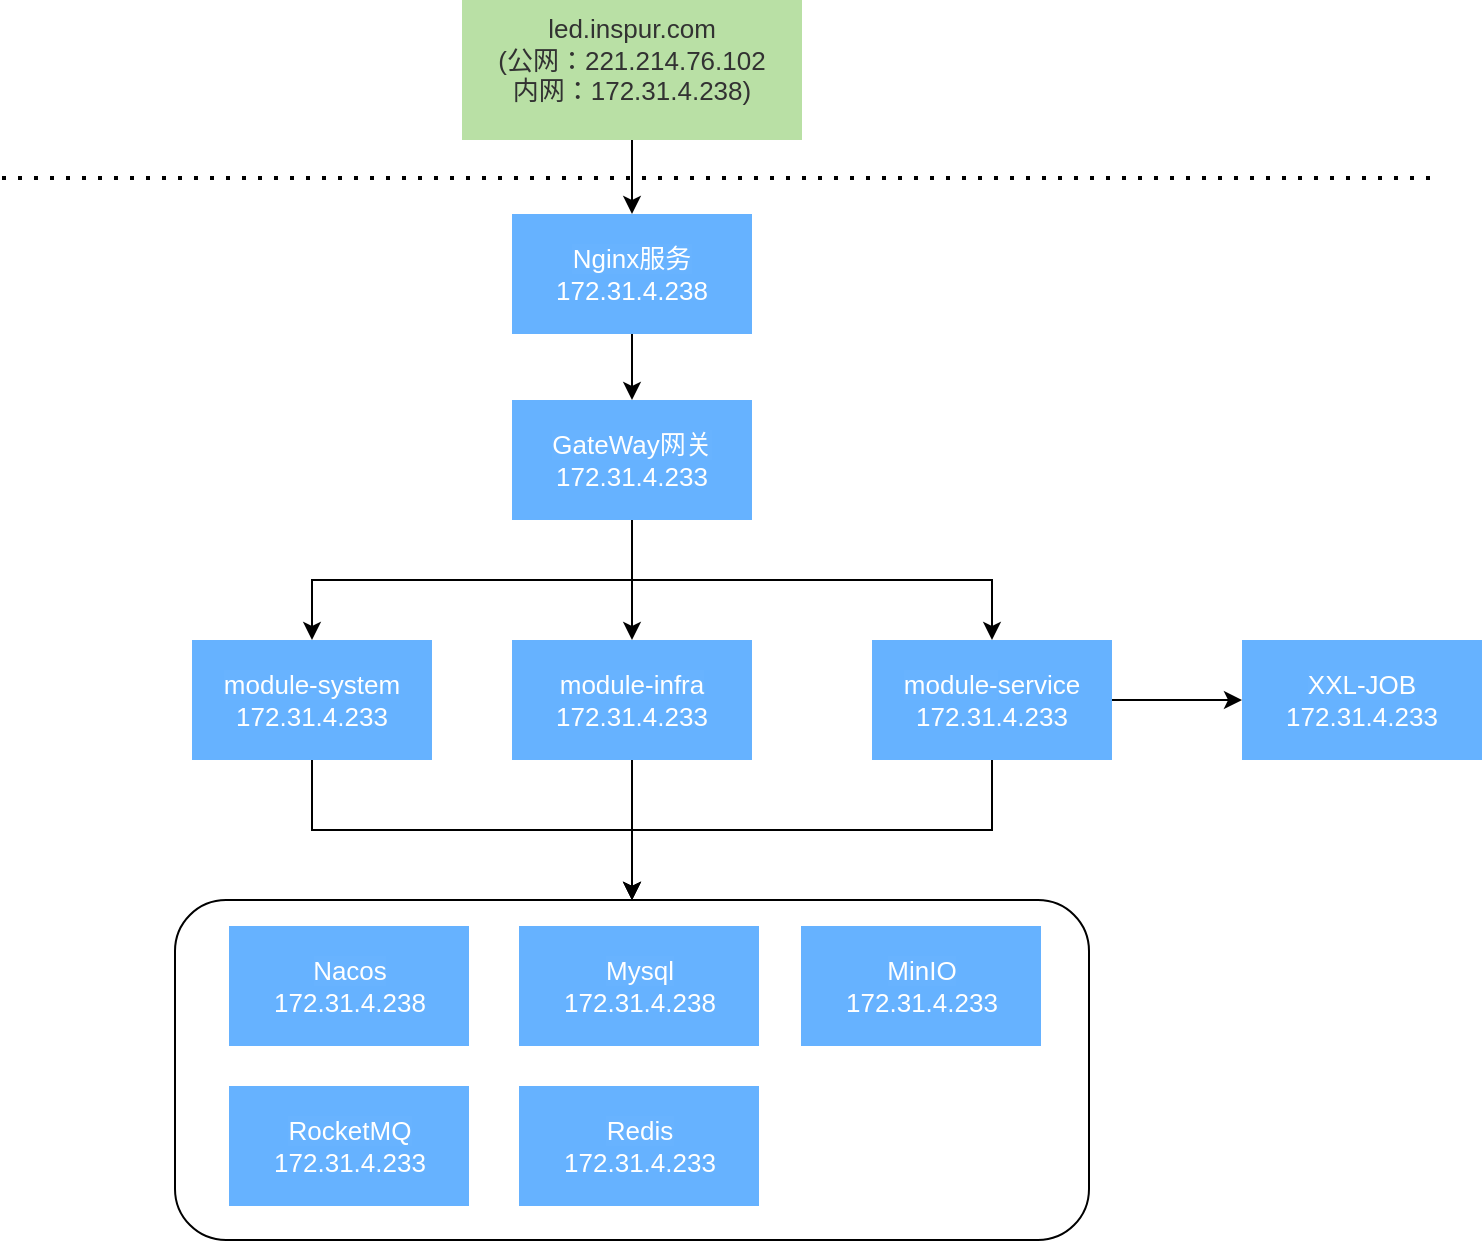 <mxfile version="26.0.11">
  <diagram name="第 1 页" id="v4bv4H6wGKnXhYn1X28j">
    <mxGraphModel dx="1365" dy="808" grid="1" gridSize="10" guides="1" tooltips="1" connect="1" arrows="1" fold="1" page="1" pageScale="1" pageWidth="2339" pageHeight="3300" math="0" shadow="0">
      <root>
        <mxCell id="0" />
        <mxCell id="1" parent="0" />
        <mxCell id="YQaEqnDoe5XjPp9XFCwa-3" value="" style="edgeStyle=orthogonalEdgeStyle;rounded=0;orthogonalLoop=1;jettySize=auto;html=1;" edge="1" parent="1" source="YQaEqnDoe5XjPp9XFCwa-1" target="YQaEqnDoe5XjPp9XFCwa-2">
          <mxGeometry relative="1" as="geometry" />
        </mxCell>
        <mxCell id="YQaEqnDoe5XjPp9XFCwa-1" value="&lt;span style=&quot;font-family: &amp;quot;Microsoft YaHei&amp;quot;, 微软雅黑, Arial; font-size: 13px; background-color: rgba(255, 255, 255, 0.01);&quot;&gt;&lt;font style=&quot;&quot;&gt;Nginx服务&lt;/font&gt;&lt;/span&gt;&lt;div style=&quot;resize: none; outline: none; font-size: 13px; font-family: &amp;quot;Microsoft YaHei&amp;quot;, 微软雅黑, Arial;&quot;&gt;&lt;font style=&quot;&quot;&gt;172.31.4.238&lt;/font&gt;&lt;/div&gt;" style="rounded=0;whiteSpace=wrap;html=1;strokeColor=none;fillColor=light-dark(#66B2FF,#EDEDED);fontColor=light-dark(#ffffff, #ededed);fontStyle=0" vertex="1" parent="1">
          <mxGeometry x="455" y="197" width="120" height="60" as="geometry" />
        </mxCell>
        <mxCell id="YQaEqnDoe5XjPp9XFCwa-32" value="" style="edgeStyle=orthogonalEdgeStyle;rounded=0;orthogonalLoop=1;jettySize=auto;html=1;" edge="1" parent="1" source="YQaEqnDoe5XjPp9XFCwa-2" target="YQaEqnDoe5XjPp9XFCwa-17">
          <mxGeometry relative="1" as="geometry" />
        </mxCell>
        <mxCell id="YQaEqnDoe5XjPp9XFCwa-33" style="edgeStyle=orthogonalEdgeStyle;rounded=0;orthogonalLoop=1;jettySize=auto;html=1;exitX=0.5;exitY=1;exitDx=0;exitDy=0;entryX=0.5;entryY=0;entryDx=0;entryDy=0;" edge="1" parent="1" source="YQaEqnDoe5XjPp9XFCwa-2" target="YQaEqnDoe5XjPp9XFCwa-14">
          <mxGeometry relative="1" as="geometry" />
        </mxCell>
        <mxCell id="YQaEqnDoe5XjPp9XFCwa-34" style="edgeStyle=orthogonalEdgeStyle;rounded=0;orthogonalLoop=1;jettySize=auto;html=1;entryX=0.5;entryY=0;entryDx=0;entryDy=0;exitX=0.5;exitY=1;exitDx=0;exitDy=0;" edge="1" parent="1" source="YQaEqnDoe5XjPp9XFCwa-2" target="YQaEqnDoe5XjPp9XFCwa-18">
          <mxGeometry relative="1" as="geometry">
            <mxPoint x="520" y="350" as="sourcePoint" />
            <Array as="points">
              <mxPoint x="515" y="380" />
              <mxPoint x="695" y="380" />
            </Array>
          </mxGeometry>
        </mxCell>
        <mxCell id="YQaEqnDoe5XjPp9XFCwa-2" value="&lt;span style=&quot;font-family: &amp;quot;Microsoft YaHei&amp;quot;, 微软雅黑, Arial; font-size: 13px; background-color: rgba(255, 255, 255, 0.01);&quot;&gt;GateWay网关&lt;/span&gt;&lt;div style=&quot;resize: none; outline: none; font-size: 13px; font-family: &amp;quot;Microsoft YaHei&amp;quot;, 微软雅黑, Arial;&quot;&gt;172.31.4.233&lt;/div&gt;" style="rounded=0;whiteSpace=wrap;html=1;strokeColor=none;fillColor=light-dark(#66B2FF,#EDEDED);fontColor=light-dark(#ffffff, #ededed);fontStyle=0" vertex="1" parent="1">
          <mxGeometry x="455" y="290" width="120" height="60" as="geometry" />
        </mxCell>
        <mxCell id="YQaEqnDoe5XjPp9XFCwa-6" value="" style="endArrow=none;dashed=1;html=1;dashPattern=1 3;strokeWidth=2;rounded=0;" edge="1" parent="1">
          <mxGeometry width="50" height="50" relative="1" as="geometry">
            <mxPoint x="200" y="179" as="sourcePoint" />
            <mxPoint x="920" y="179" as="targetPoint" />
          </mxGeometry>
        </mxCell>
        <mxCell id="YQaEqnDoe5XjPp9XFCwa-7" value="&lt;span style=&quot;font-family: &amp;quot;Microsoft YaHei&amp;quot;, 微软雅黑, Arial; font-size: 13px; background-color: rgba(255, 255, 255, 0.01);&quot;&gt;XXL-JOB&lt;/span&gt;&lt;div&gt;&lt;div style=&quot;resize: none; outline: none; font-size: 13px; font-family: &amp;quot;Microsoft YaHei&amp;quot;, 微软雅黑, Arial;&quot;&gt;172.31.4.233&lt;/div&gt;&lt;/div&gt;" style="rounded=0;whiteSpace=wrap;html=1;strokeColor=none;fillColor=light-dark(#66B2FF,#EDEDED);fontColor=light-dark(#ffffff, #ededed);fontStyle=0" vertex="1" parent="1">
          <mxGeometry x="820" y="410" width="120" height="60" as="geometry" />
        </mxCell>
        <mxCell id="YQaEqnDoe5XjPp9XFCwa-70" style="edgeStyle=orthogonalEdgeStyle;rounded=0;orthogonalLoop=1;jettySize=auto;html=1;entryX=0.5;entryY=0;entryDx=0;entryDy=0;" edge="1" parent="1" source="YQaEqnDoe5XjPp9XFCwa-14" target="YQaEqnDoe5XjPp9XFCwa-53">
          <mxGeometry relative="1" as="geometry" />
        </mxCell>
        <mxCell id="YQaEqnDoe5XjPp9XFCwa-14" value="&lt;span style=&quot;font-family: &amp;quot;Microsoft YaHei&amp;quot;, 微软雅黑, Arial; font-size: 13px; background-color: rgba(255, 255, 255, 0.01);&quot;&gt;module-system&lt;/span&gt;&lt;div&gt;&lt;div&gt;&lt;div style=&quot;resize: none; outline: none; font-size: 13px; font-family: &amp;quot;Microsoft YaHei&amp;quot;, 微软雅黑, Arial;&quot;&gt;172.31.4.233&lt;/div&gt;&lt;/div&gt;&lt;/div&gt;" style="rounded=0;whiteSpace=wrap;html=1;strokeColor=none;fillColor=light-dark(#66B2FF,#EDEDED);fontColor=light-dark(#ffffff, #ededed);fontStyle=0" vertex="1" parent="1">
          <mxGeometry x="295" y="410" width="120" height="60" as="geometry" />
        </mxCell>
        <mxCell id="YQaEqnDoe5XjPp9XFCwa-69" style="edgeStyle=orthogonalEdgeStyle;rounded=0;orthogonalLoop=1;jettySize=auto;html=1;entryX=0.5;entryY=0;entryDx=0;entryDy=0;" edge="1" parent="1" source="YQaEqnDoe5XjPp9XFCwa-17" target="YQaEqnDoe5XjPp9XFCwa-53">
          <mxGeometry relative="1" as="geometry" />
        </mxCell>
        <mxCell id="YQaEqnDoe5XjPp9XFCwa-17" value="&lt;span style=&quot;font-family: &amp;quot;Microsoft YaHei&amp;quot;, 微软雅黑, Arial; font-size: 13px; background-color: rgba(255, 255, 255, 0.01);&quot;&gt;module-infra&lt;/span&gt;&lt;div&gt;&lt;div&gt;&lt;div style=&quot;resize: none; outline: none; font-size: 13px; font-family: &amp;quot;Microsoft YaHei&amp;quot;, 微软雅黑, Arial;&quot;&gt;172.31.4.233&lt;/div&gt;&lt;/div&gt;&lt;/div&gt;" style="rounded=0;whiteSpace=wrap;html=1;strokeColor=none;fillColor=light-dark(#66B2FF,#EDEDED);fontColor=light-dark(#ffffff, #ededed);fontStyle=0" vertex="1" parent="1">
          <mxGeometry x="455" y="410" width="120" height="60" as="geometry" />
        </mxCell>
        <mxCell id="YQaEqnDoe5XjPp9XFCwa-60" value="" style="edgeStyle=orthogonalEdgeStyle;rounded=0;orthogonalLoop=1;jettySize=auto;html=1;" edge="1" parent="1" source="YQaEqnDoe5XjPp9XFCwa-18" target="YQaEqnDoe5XjPp9XFCwa-7">
          <mxGeometry relative="1" as="geometry" />
        </mxCell>
        <mxCell id="YQaEqnDoe5XjPp9XFCwa-71" style="edgeStyle=orthogonalEdgeStyle;rounded=0;orthogonalLoop=1;jettySize=auto;html=1;entryX=0.5;entryY=0;entryDx=0;entryDy=0;" edge="1" parent="1" source="YQaEqnDoe5XjPp9XFCwa-18" target="YQaEqnDoe5XjPp9XFCwa-53">
          <mxGeometry relative="1" as="geometry" />
        </mxCell>
        <mxCell id="YQaEqnDoe5XjPp9XFCwa-18" value="&lt;span style=&quot;font-family: &amp;quot;Microsoft YaHei&amp;quot;, 微软雅黑, Arial; font-size: 13px; background-color: rgba(255, 255, 255, 0.01);&quot;&gt;module-&lt;/span&gt;&lt;span style=&quot;background-color: transparent; color: light-dark(rgb(255, 255, 255), rgb(237, 237, 237)); font-family: &amp;quot;Microsoft YaHei&amp;quot;, 微软雅黑, Arial; font-size: 13px;&quot;&gt;service&lt;/span&gt;&lt;div&gt;&lt;span style=&quot;font-family: &amp;quot;Microsoft YaHei&amp;quot;, 微软雅黑, Arial; font-size: 13px; background-color: transparent; color: light-dark(rgb(255, 255, 255), rgb(237, 237, 237));&quot;&gt;172.31.4.233&lt;/span&gt;&lt;/div&gt;" style="rounded=0;whiteSpace=wrap;html=1;strokeColor=none;fillColor=light-dark(#66B2FF,#EDEDED);fontColor=light-dark(#ffffff, #ededed);fontStyle=0" vertex="1" parent="1">
          <mxGeometry x="635" y="410" width="120" height="60" as="geometry" />
        </mxCell>
        <mxCell id="YQaEqnDoe5XjPp9XFCwa-31" value="" style="edgeStyle=orthogonalEdgeStyle;rounded=0;orthogonalLoop=1;jettySize=auto;html=1;" edge="1" parent="1" source="YQaEqnDoe5XjPp9XFCwa-30" target="YQaEqnDoe5XjPp9XFCwa-1">
          <mxGeometry relative="1" as="geometry" />
        </mxCell>
        <UserObject label="&lt;span style=&quot;color: rgb(50, 50, 50); font-family: &amp;quot;Microsoft YaHei&amp;quot;, 微软雅黑, Arial; font-size: 13px; font-style: normal; font-variant-ligatures: normal; font-variant-caps: normal; font-weight: 400; letter-spacing: normal; orphans: 2; text-indent: 0px; text-transform: none; widows: 2; word-spacing: 0px; -webkit-text-stroke-width: 0px; white-space: normal; text-decoration-thickness: initial; text-decoration-style: initial; text-decoration-color: initial; float: none; display: inline !important;&quot;&gt;led.inspur.com&lt;/span&gt;&lt;br style=&quot;color: rgb(50, 50, 50); font-family: &amp;quot;Microsoft YaHei&amp;quot;, 微软雅黑, Arial; font-size: 13px; font-style: normal; font-variant-ligatures: normal; font-variant-caps: normal; font-weight: 400; letter-spacing: normal; orphans: 2; text-indent: 0px; text-transform: none; widows: 2; word-spacing: 0px; -webkit-text-stroke-width: 0px; white-space: normal; text-decoration-thickness: initial; text-decoration-style: initial; text-decoration-color: initial;&quot;&gt;&lt;span style=&quot;color: rgb(50, 50, 50); font-family: &amp;quot;Microsoft YaHei&amp;quot;, 微软雅黑, Arial; font-size: 13px; font-style: normal; font-variant-ligatures: normal; font-variant-caps: normal; font-weight: 400; letter-spacing: normal; orphans: 2; text-indent: 0px; text-transform: none; widows: 2; word-spacing: 0px; -webkit-text-stroke-width: 0px; white-space: normal; text-decoration-thickness: initial; text-decoration-style: initial; text-decoration-color: initial; float: none; display: inline !important;&quot;&gt;(公网：221.214.76.102&lt;/span&gt;&lt;div style=&quot;resize: none; outline: none; font-size: 13px; color: rgb(50, 50, 50); font-family: &amp;quot;Microsoft YaHei&amp;quot;, 微软雅黑, Arial; font-style: normal; font-variant-ligatures: normal; font-variant-caps: normal; font-weight: 400; letter-spacing: normal; orphans: 2; text-indent: 0px; text-transform: none; widows: 2; word-spacing: 0px; -webkit-text-stroke-width: 0px; white-space: normal; text-decoration-thickness: initial; text-decoration-style: initial; text-decoration-color: initial;&quot;&gt;内网：172.31.4.238&lt;span style=&quot;font-size: inherit;&quot;&gt;)&lt;/span&gt;&lt;/div&gt;" link="&lt;span style=&quot;color: rgb(50, 50, 50); font-family: &amp;quot;Microsoft YaHei&amp;quot;, 微软雅黑, Arial; font-size: 13px; font-style: normal; font-variant-ligatures: normal; font-variant-caps: normal; font-weight: 400; letter-spacing: normal; orphans: 2; text-align: center; text-indent: 0px; text-transform: none; widows: 2; word-spacing: 0px; -webkit-text-stroke-width: 0px; white-space: normal; background-color: rgba(255, 255, 255, 0.01); text-decoration-thickness: initial; text-decoration-style: initial; text-decoration-color: initial; display: inline !important; float: none;&quot;&gt;led.inspur.com&lt;/span&gt;&lt;br style=&quot;color: rgb(50, 50, 50); font-family: &amp;quot;Microsoft YaHei&amp;quot;, 微软雅黑, Arial; font-size: 13px; font-style: normal; font-variant-ligatures: normal; font-variant-caps: normal; font-weight: 400; letter-spacing: normal; orphans: 2; text-align: center; text-indent: 0px; text-transform: none; widows: 2; word-spacing: 0px; -webkit-text-stroke-width: 0px; white-space: normal; text-decoration-thickness: initial; text-decoration-style: initial; text-decoration-color: initial;&quot;&gt;&lt;span style=&quot;color: rgb(50, 50, 50); font-family: &amp;quot;Microsoft YaHei&amp;quot;, 微软雅黑, Arial; font-size: 13px; font-style: normal; font-variant-ligatures: normal; font-variant-caps: normal; font-weight: 400; letter-spacing: normal; orphans: 2; text-align: center; text-indent: 0px; text-transform: none; widows: 2; word-spacing: 0px; -webkit-text-stroke-width: 0px; white-space: normal; background-color: rgba(255, 255, 255, 0.01); text-decoration-thickness: initial; text-decoration-style: initial; text-decoration-color: initial; display: inline !important; float: none;&quot;&gt;(公网：221.214.76.102&lt;/span&gt;&lt;div style=&quot;resize: none; outline: none; font-size: 13px; color: rgb(50, 50, 50); font-family: &amp;quot;Microsoft YaHei&amp;quot;, 微软雅黑, Arial; font-style: normal; font-variant-ligatures: normal; font-variant-caps: normal; font-weight: 400; letter-spacing: normal; orphans: 2; text-align: center; text-indent: 0px; text-transform: none; widows: 2; word-spacing: 0px; -webkit-text-stroke-width: 0px; white-space: normal; text-decoration-thickness: initial; text-decoration-style: initial; text-decoration-color: initial;&quot;&gt;内网：172.31.4.238&lt;span style=&quot;font-size: inherit;&quot;&gt;)&lt;/span&gt;&lt;/div&gt;" id="YQaEqnDoe5XjPp9XFCwa-30">
          <mxCell style="text;whiteSpace=wrap;html=1;align=center;labelBackgroundColor=none;fillColor=#B9E0A5;gradientColor=none;" vertex="1" parent="1">
            <mxGeometry x="430" y="90" width="170" height="70" as="geometry" />
          </mxCell>
        </UserObject>
        <mxCell id="YQaEqnDoe5XjPp9XFCwa-59" value="" style="group" vertex="1" connectable="0" parent="1">
          <mxGeometry x="286.5" y="540" width="457" height="170" as="geometry" />
        </mxCell>
        <mxCell id="YQaEqnDoe5XjPp9XFCwa-53" value="" style="rounded=1;whiteSpace=wrap;html=1;fillColor=none;" vertex="1" parent="YQaEqnDoe5XjPp9XFCwa-59">
          <mxGeometry width="457" height="170" as="geometry" />
        </mxCell>
        <mxCell id="YQaEqnDoe5XjPp9XFCwa-8" value="&lt;span style=&quot;font-family: &amp;quot;Microsoft YaHei&amp;quot;, 微软雅黑, Arial; font-size: 13px; background-color: rgba(255, 255, 255, 0.01);&quot;&gt;RocketMQ&lt;/span&gt;&lt;div&gt;&lt;div&gt;&lt;div style=&quot;resize: none; outline: none; font-size: 13px; font-family: &amp;quot;Microsoft YaHei&amp;quot;, 微软雅黑, Arial;&quot;&gt;172.31.4.233&lt;/div&gt;&lt;/div&gt;&lt;/div&gt;" style="rounded=0;whiteSpace=wrap;html=1;strokeColor=none;fillColor=light-dark(#66B2FF,#EDEDED);fontColor=light-dark(#ffffff, #ededed);fontStyle=0" vertex="1" parent="YQaEqnDoe5XjPp9XFCwa-59">
          <mxGeometry x="27" y="93" width="120" height="60" as="geometry" />
        </mxCell>
        <mxCell id="YQaEqnDoe5XjPp9XFCwa-11" value="&lt;font face=&quot;Microsoft YaHei, 微软雅黑, Arial&quot;&gt;&lt;span style=&quot;font-size: 13px; background-color: rgba(255, 255, 255, 0.01);&quot;&gt;Mysql&lt;/span&gt;&lt;/font&gt;&lt;br&gt;&lt;div&gt;&lt;div&gt;&lt;div style=&quot;resize: none; outline: none; font-size: 13px; font-family: &amp;quot;Microsoft YaHei&amp;quot;, 微软雅黑, Arial;&quot;&gt;172.31.4.238&lt;/div&gt;&lt;/div&gt;&lt;/div&gt;" style="rounded=0;whiteSpace=wrap;html=1;strokeColor=none;fillColor=light-dark(#66B2FF,#EDEDED);fontColor=light-dark(#ffffff, #ededed);fontStyle=0" vertex="1" parent="YQaEqnDoe5XjPp9XFCwa-59">
          <mxGeometry x="172" y="13" width="120" height="60" as="geometry" />
        </mxCell>
        <mxCell id="YQaEqnDoe5XjPp9XFCwa-9" value="&lt;font face=&quot;Microsoft YaHei, 微软雅黑, Arial&quot;&gt;&lt;span style=&quot;font-size: 13px; background-color: rgba(255, 255, 255, 0.01);&quot;&gt;Nacos&lt;/span&gt;&lt;/font&gt;&lt;br&gt;&lt;div&gt;&lt;div&gt;&lt;div style=&quot;resize: none; outline: none; font-size: 13px; font-family: &amp;quot;Microsoft YaHei&amp;quot;, 微软雅黑, Arial;&quot;&gt;172.31.4.238&lt;/div&gt;&lt;/div&gt;&lt;/div&gt;" style="rounded=0;whiteSpace=wrap;html=1;strokeColor=none;fillColor=light-dark(#66B2FF,#EDEDED);fontColor=light-dark(#ffffff, #ededed);fontStyle=0" vertex="1" parent="YQaEqnDoe5XjPp9XFCwa-59">
          <mxGeometry x="27" y="13" width="120" height="60" as="geometry" />
        </mxCell>
        <mxCell id="YQaEqnDoe5XjPp9XFCwa-55" value="&lt;font face=&quot;Microsoft YaHei, 微软雅黑, Arial&quot;&gt;&lt;span style=&quot;font-size: 13px; background-color: rgba(255, 255, 255, 0.01);&quot;&gt;Redis&lt;/span&gt;&lt;/font&gt;&lt;br&gt;&lt;div&gt;&lt;div&gt;&lt;div style=&quot;resize: none; outline: none; font-size: 13px; font-family: &amp;quot;Microsoft YaHei&amp;quot;, 微软雅黑, Arial;&quot;&gt;172.31.4.233&lt;/div&gt;&lt;/div&gt;&lt;/div&gt;" style="rounded=0;whiteSpace=wrap;html=1;strokeColor=none;fillColor=light-dark(#66B2FF,#EDEDED);fontColor=light-dark(#ffffff, #ededed);fontStyle=0" vertex="1" parent="YQaEqnDoe5XjPp9XFCwa-59">
          <mxGeometry x="172" y="93" width="120" height="60" as="geometry" />
        </mxCell>
        <mxCell id="YQaEqnDoe5XjPp9XFCwa-56" value="&lt;font face=&quot;Microsoft YaHei, 微软雅黑, Arial&quot;&gt;&lt;span style=&quot;font-size: 13px; background-color: rgba(255, 255, 255, 0.01);&quot;&gt;MinIO&lt;/span&gt;&lt;/font&gt;&lt;br&gt;&lt;div&gt;&lt;div&gt;&lt;div style=&quot;resize: none; outline: none; font-size: 13px; font-family: &amp;quot;Microsoft YaHei&amp;quot;, 微软雅黑, Arial;&quot;&gt;172.31.4.233&lt;/div&gt;&lt;/div&gt;&lt;/div&gt;" style="rounded=0;whiteSpace=wrap;html=1;strokeColor=none;fillColor=light-dark(#66B2FF,#EDEDED);fontColor=light-dark(#ffffff, #ededed);fontStyle=0" vertex="1" parent="YQaEqnDoe5XjPp9XFCwa-59">
          <mxGeometry x="313" y="13" width="120" height="60" as="geometry" />
        </mxCell>
      </root>
    </mxGraphModel>
  </diagram>
</mxfile>
